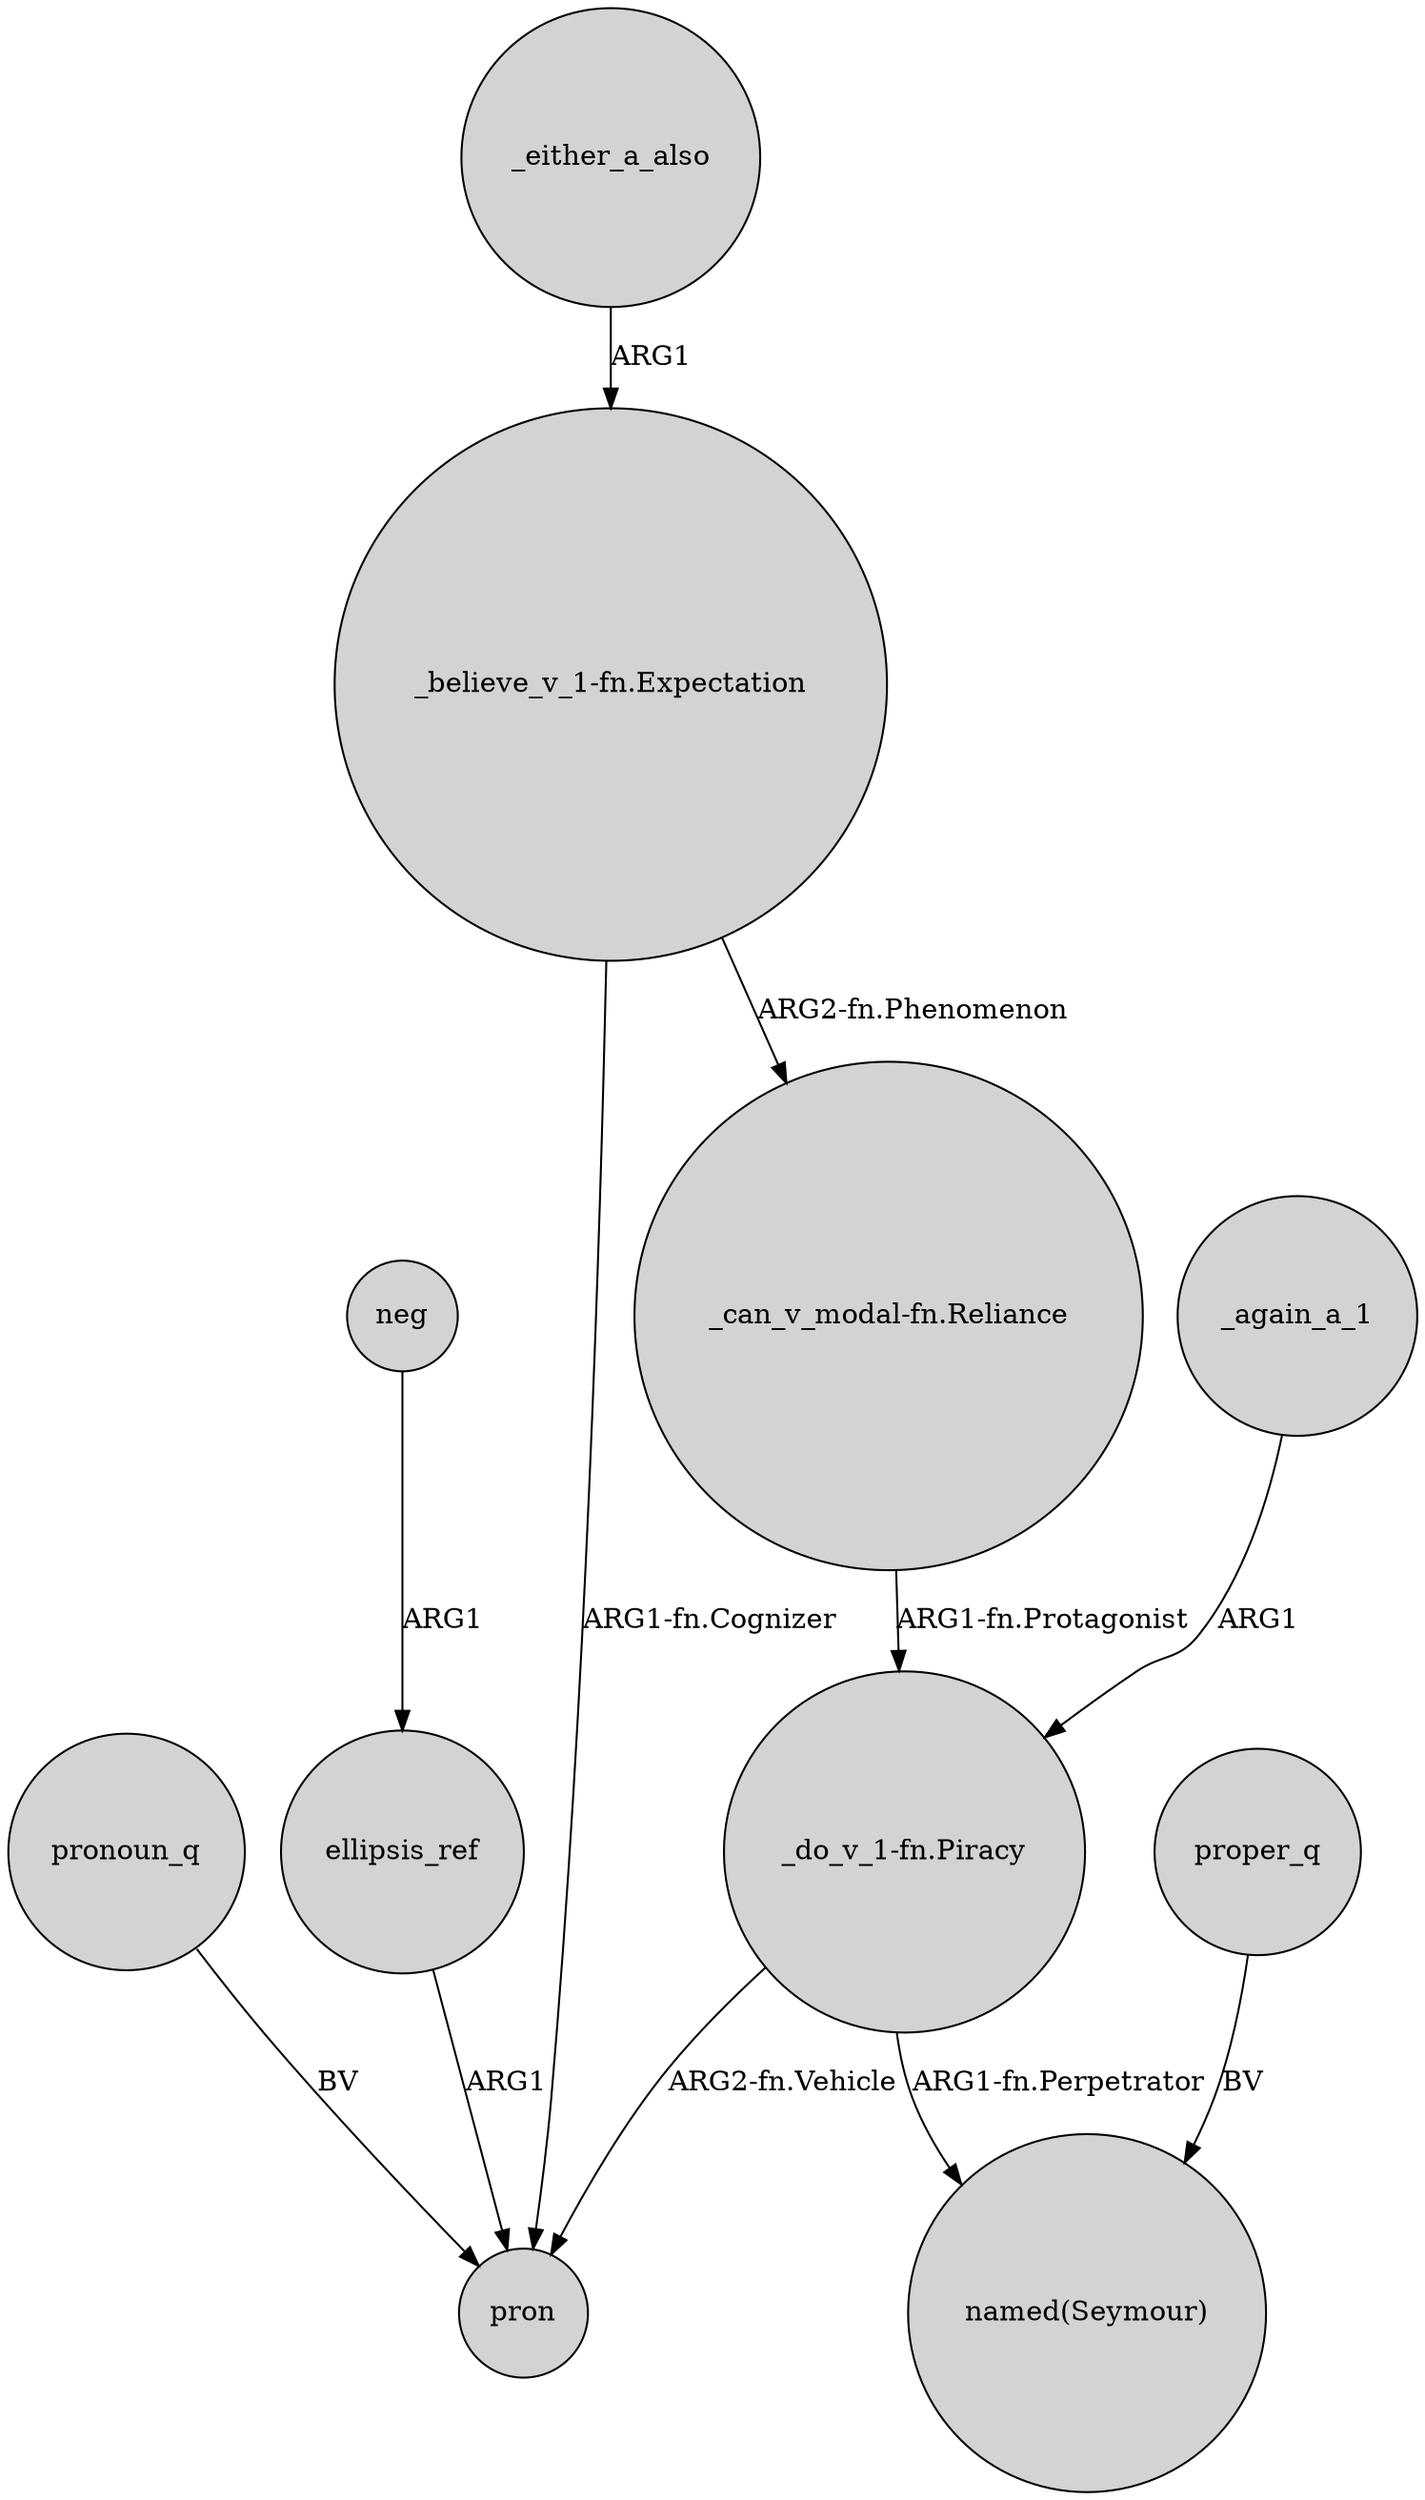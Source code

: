 digraph {
	node [shape=circle style=filled]
	pronoun_q -> pron [label=BV]
	"_do_v_1-fn.Piracy" -> "named(Seymour)" [label="ARG1-fn.Perpetrator"]
	ellipsis_ref -> pron [label=ARG1]
	"_can_v_modal-fn.Reliance" -> "_do_v_1-fn.Piracy" [label="ARG1-fn.Protagonist"]
	proper_q -> "named(Seymour)" [label=BV]
	_either_a_also -> "_believe_v_1-fn.Expectation" [label=ARG1]
	neg -> ellipsis_ref [label=ARG1]
	"_believe_v_1-fn.Expectation" -> "_can_v_modal-fn.Reliance" [label="ARG2-fn.Phenomenon"]
	_again_a_1 -> "_do_v_1-fn.Piracy" [label=ARG1]
	"_believe_v_1-fn.Expectation" -> pron [label="ARG1-fn.Cognizer"]
	"_do_v_1-fn.Piracy" -> pron [label="ARG2-fn.Vehicle"]
}
